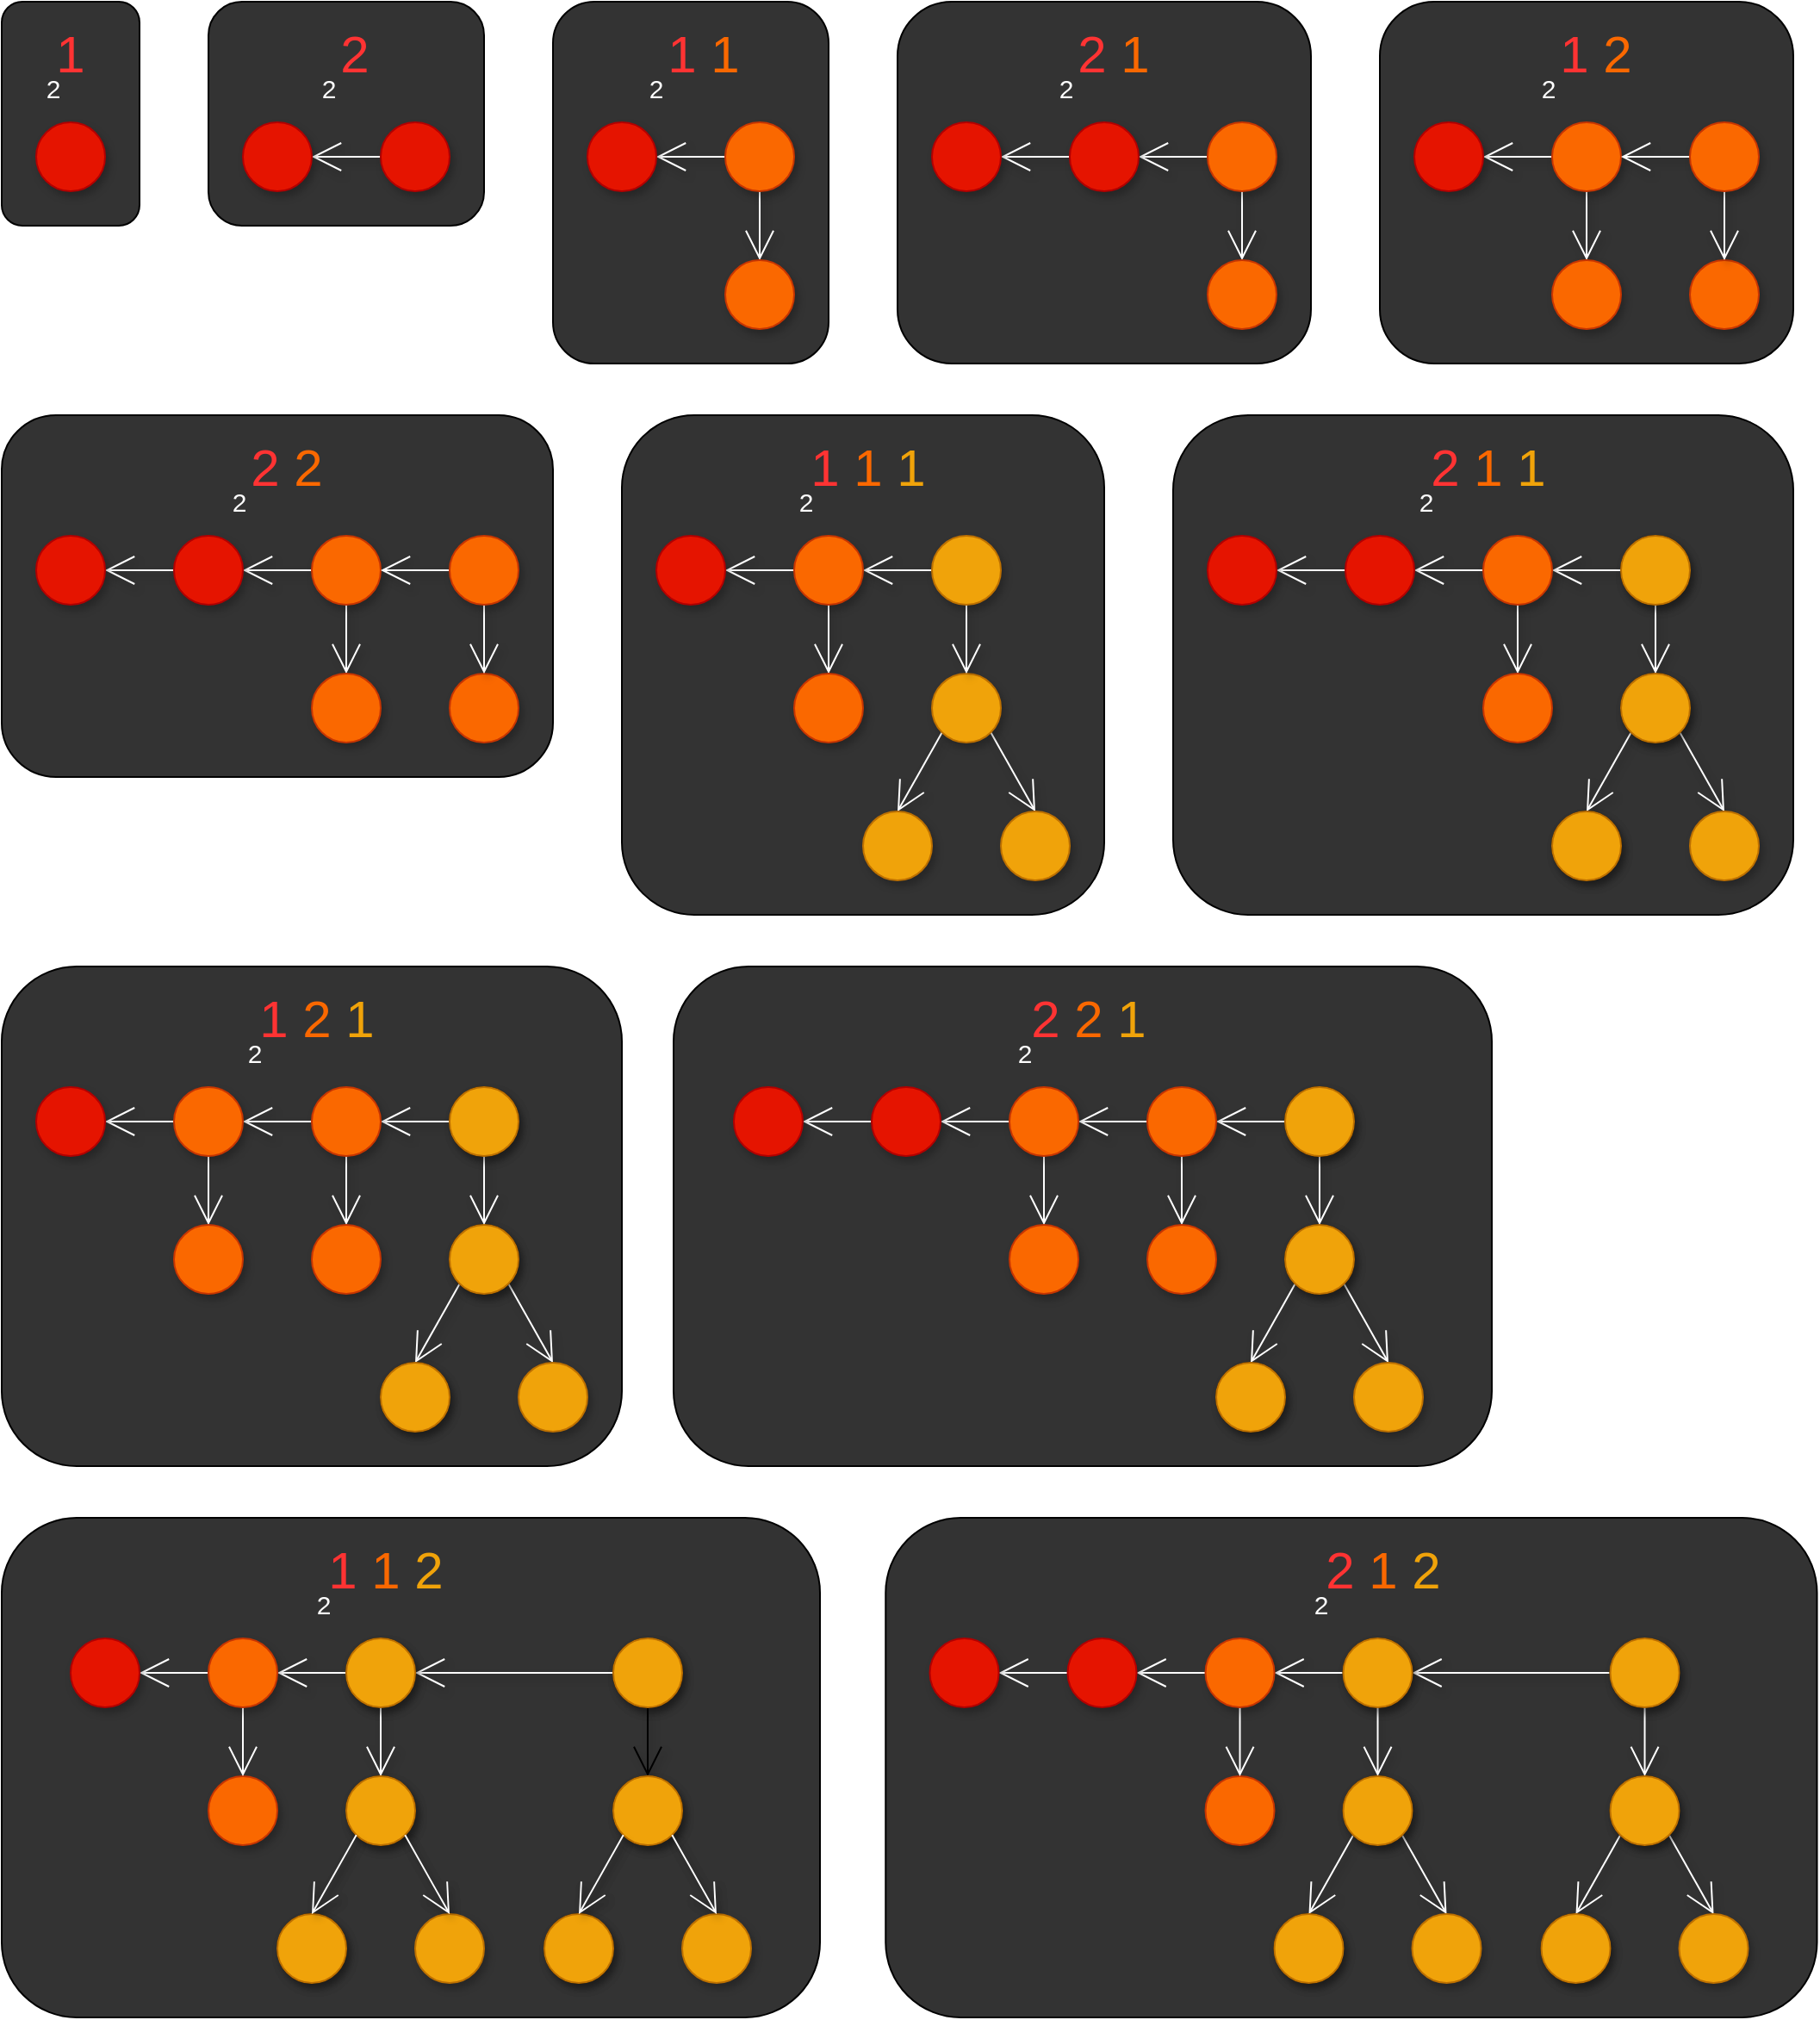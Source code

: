 <mxfile>
    <diagram id="qJ4sWhewUeY8MIm-y7eF" name="Page-1">
        <mxGraphModel dx="1854" dy="2940" grid="1" gridSize="10" guides="1" tooltips="1" connect="1" arrows="1" fold="1" page="1" pageScale="1" pageWidth="850" pageHeight="1100" math="0" shadow="0">
            <root>
                <mxCell id="0"/>
                <mxCell id="1" parent="0"/>
                <mxCell id="99" value="" style="rounded=1;whiteSpace=wrap;html=1;fillColor=#333333;" vertex="1" parent="1">
                    <mxGeometry x="700" y="250" width="360" height="290" as="geometry"/>
                </mxCell>
                <mxCell id="90" value="" style="rounded=1;whiteSpace=wrap;html=1;fillColor=#333333;" vertex="1" parent="1">
                    <mxGeometry x="380" y="250" width="280" height="290" as="geometry"/>
                </mxCell>
                <mxCell id="85" value="" style="rounded=1;whiteSpace=wrap;html=1;fillColor=#333333;" vertex="1" parent="1">
                    <mxGeometry x="20" y="250" width="320" height="210" as="geometry"/>
                </mxCell>
                <mxCell id="81" value="" style="rounded=1;whiteSpace=wrap;html=1;fillColor=#333333;" vertex="1" parent="1">
                    <mxGeometry x="820" y="10" width="240" height="210" as="geometry"/>
                </mxCell>
                <mxCell id="77" value="" style="rounded=1;whiteSpace=wrap;html=1;fillColor=#333333;" vertex="1" parent="1">
                    <mxGeometry x="540" y="10" width="240" height="210" as="geometry"/>
                </mxCell>
                <mxCell id="72" value="" style="rounded=1;whiteSpace=wrap;html=1;fillColor=#333333;" vertex="1" parent="1">
                    <mxGeometry x="340" y="10" width="160" height="210" as="geometry"/>
                </mxCell>
                <mxCell id="71" value="" style="rounded=1;whiteSpace=wrap;html=1;fillColor=#333333;" vertex="1" parent="1">
                    <mxGeometry x="140" y="10" width="160" height="130" as="geometry"/>
                </mxCell>
                <mxCell id="66" value="" style="rounded=1;whiteSpace=wrap;html=1;fillColor=#333333;" vertex="1" parent="1">
                    <mxGeometry x="20" y="10" width="80" height="130" as="geometry"/>
                </mxCell>
                <mxCell id="2" value="" style="ellipse;whiteSpace=wrap;html=1;aspect=fixed;fillColor=#e51400;shadow=1;strokeColor=#B20000;fontColor=#ffffff;" vertex="1" parent="1">
                    <mxGeometry x="40" y="80" width="40" height="40" as="geometry"/>
                </mxCell>
                <mxCell id="3" style="edgeStyle=none;html=1;exitX=0;exitY=0.5;exitDx=0;exitDy=0;entryX=1;entryY=0.5;entryDx=0;entryDy=0;endArrow=open;endFill=0;endSize=15;shadow=1;strokeColor=#FFFFFF;" edge="1" parent="1" source="4" target="5">
                    <mxGeometry relative="1" as="geometry"/>
                </mxCell>
                <mxCell id="4" value="" style="ellipse;whiteSpace=wrap;html=1;aspect=fixed;fillColor=#e51400;shadow=1;strokeColor=#B20000;fontColor=#ffffff;" vertex="1" parent="1">
                    <mxGeometry x="240" y="80" width="40" height="40" as="geometry"/>
                </mxCell>
                <mxCell id="5" value="" style="ellipse;whiteSpace=wrap;html=1;aspect=fixed;fillColor=#e51400;strokeColor=#B20000;fontColor=#ffffff;shadow=1;" vertex="1" parent="1">
                    <mxGeometry x="160" y="80" width="40" height="40" as="geometry"/>
                </mxCell>
                <mxCell id="6" style="edgeStyle=none;html=1;exitX=0;exitY=0.5;exitDx=0;exitDy=0;endArrow=open;endFill=0;endSize=15;shadow=1;strokeColor=#FFFFFF;" edge="1" parent="1" source="8" target="9">
                    <mxGeometry relative="1" as="geometry"/>
                </mxCell>
                <mxCell id="7" style="edgeStyle=none;html=1;exitX=0.5;exitY=1;exitDx=0;exitDy=0;entryX=0.5;entryY=0;entryDx=0;entryDy=0;endArrow=open;endFill=0;endSize=15;shadow=1;strokeColor=#FFFFFF;" edge="1" parent="1" source="8" target="10">
                    <mxGeometry relative="1" as="geometry"/>
                </mxCell>
                <mxCell id="8" value="" style="ellipse;whiteSpace=wrap;html=1;aspect=fixed;fillColor=#fa6800;shadow=1;strokeColor=#C73500;fontColor=#000000;" vertex="1" parent="1">
                    <mxGeometry x="440" y="80" width="40" height="40" as="geometry"/>
                </mxCell>
                <mxCell id="9" value="" style="ellipse;whiteSpace=wrap;html=1;aspect=fixed;fillColor=#e51400;shadow=1;strokeColor=#B20000;fontColor=#ffffff;" vertex="1" parent="1">
                    <mxGeometry x="360" y="80" width="40" height="40" as="geometry"/>
                </mxCell>
                <mxCell id="10" value="" style="ellipse;whiteSpace=wrap;html=1;aspect=fixed;shadow=1;strokeColor=#C73500;fontColor=#000000;fillColor=#FA6800;" vertex="1" parent="1">
                    <mxGeometry x="440" y="160" width="40" height="40" as="geometry"/>
                </mxCell>
                <mxCell id="11" style="edgeStyle=none;html=1;exitX=0;exitY=0.5;exitDx=0;exitDy=0;endArrow=open;endFill=0;endSize=15;shadow=1;strokeColor=#FFFFFF;" edge="1" parent="1" source="13" target="15">
                    <mxGeometry relative="1" as="geometry"/>
                </mxCell>
                <mxCell id="12" style="edgeStyle=none;html=1;exitX=0.5;exitY=1;exitDx=0;exitDy=0;entryX=0.5;entryY=0;entryDx=0;entryDy=0;endArrow=open;endFill=0;endSize=15;shadow=1;strokeColor=#FFFFFF;" edge="1" parent="1" source="13" target="16">
                    <mxGeometry relative="1" as="geometry"/>
                </mxCell>
                <mxCell id="13" value="" style="ellipse;whiteSpace=wrap;html=1;aspect=fixed;fillColor=#fa6800;shadow=1;strokeColor=#C73500;fontColor=#000000;" vertex="1" parent="1">
                    <mxGeometry x="720" y="80" width="40" height="40" as="geometry"/>
                </mxCell>
                <mxCell id="14" style="edgeStyle=none;html=1;exitX=0;exitY=0.5;exitDx=0;exitDy=0;entryX=1;entryY=0.5;entryDx=0;entryDy=0;endArrow=open;endFill=0;endSize=15;shadow=1;strokeColor=#FFFFFF;" edge="1" parent="1" source="15" target="17">
                    <mxGeometry relative="1" as="geometry"/>
                </mxCell>
                <mxCell id="15" value="" style="ellipse;whiteSpace=wrap;html=1;aspect=fixed;fillColor=#e51400;shadow=1;strokeColor=#B20000;fontColor=#ffffff;" vertex="1" parent="1">
                    <mxGeometry x="640" y="80" width="40" height="40" as="geometry"/>
                </mxCell>
                <mxCell id="16" value="" style="ellipse;whiteSpace=wrap;html=1;aspect=fixed;fillColor=#fa6800;shadow=1;strokeColor=#C73500;fontColor=#000000;" vertex="1" parent="1">
                    <mxGeometry x="720" y="160" width="40" height="40" as="geometry"/>
                </mxCell>
                <mxCell id="17" value="" style="ellipse;whiteSpace=wrap;html=1;aspect=fixed;fillColor=#e51400;strokeColor=#B20000;fontColor=#ffffff;shadow=1;" vertex="1" parent="1">
                    <mxGeometry x="560" y="80" width="40" height="40" as="geometry"/>
                </mxCell>
                <mxCell id="18" style="edgeStyle=none;html=1;exitX=0.5;exitY=1;exitDx=0;exitDy=0;entryX=0.5;entryY=0;entryDx=0;entryDy=0;endArrow=open;endFill=0;endSize=15;shadow=1;strokeColor=#FFFFFF;" edge="1" parent="1" source="20" target="22">
                    <mxGeometry relative="1" as="geometry"/>
                </mxCell>
                <mxCell id="19" style="edgeStyle=none;html=1;exitX=0;exitY=0.5;exitDx=0;exitDy=0;endArrow=open;endFill=0;endSize=15;entryX=1;entryY=0.5;entryDx=0;entryDy=0;shadow=1;strokeColor=#FFFFFF;" edge="1" parent="1" source="20" target="21">
                    <mxGeometry relative="1" as="geometry"/>
                </mxCell>
                <mxCell id="20" value="" style="ellipse;whiteSpace=wrap;html=1;aspect=fixed;fillColor=#fa6800;strokeColor=#C73500;fontColor=#000000;shadow=1;" vertex="1" parent="1">
                    <mxGeometry x="920" y="80" width="40" height="40" as="geometry"/>
                </mxCell>
                <mxCell id="21" value="" style="ellipse;whiteSpace=wrap;html=1;aspect=fixed;fillColor=#e51400;shadow=1;strokeColor=#B20000;fontColor=#ffffff;" vertex="1" parent="1">
                    <mxGeometry x="840" y="80" width="40" height="40" as="geometry"/>
                </mxCell>
                <mxCell id="22" value="" style="ellipse;whiteSpace=wrap;html=1;aspect=fixed;fillColor=#fa6800;shadow=1;strokeColor=#C73500;fontColor=#000000;" vertex="1" parent="1">
                    <mxGeometry x="920" y="160" width="40" height="40" as="geometry"/>
                </mxCell>
                <mxCell id="23" value="" style="ellipse;whiteSpace=wrap;html=1;aspect=fixed;fillColor=#fa6800;shadow=1;strokeColor=#C73500;fontColor=#000000;" vertex="1" parent="1">
                    <mxGeometry x="1000" y="160" width="40" height="40" as="geometry"/>
                </mxCell>
                <mxCell id="24" style="edgeStyle=none;html=1;exitX=0.5;exitY=1;exitDx=0;exitDy=0;entryX=0.5;entryY=0;entryDx=0;entryDy=0;endArrow=open;endFill=0;endSize=15;shadow=1;strokeColor=#FFFFFF;" edge="1" parent="1" source="26" target="23">
                    <mxGeometry relative="1" as="geometry"/>
                </mxCell>
                <mxCell id="25" style="edgeStyle=none;html=1;exitX=0;exitY=0.5;exitDx=0;exitDy=0;entryX=1;entryY=0.5;entryDx=0;entryDy=0;endArrow=open;endFill=0;endSize=15;shadow=1;strokeColor=#FFFFFF;" edge="1" parent="1" source="26" target="20">
                    <mxGeometry relative="1" as="geometry"/>
                </mxCell>
                <mxCell id="26" value="" style="ellipse;whiteSpace=wrap;html=1;aspect=fixed;fillColor=#fa6800;shadow=1;strokeColor=#C73500;fontColor=#000000;" vertex="1" parent="1">
                    <mxGeometry x="1000" y="80" width="40" height="40" as="geometry"/>
                </mxCell>
                <mxCell id="27" style="edgeStyle=none;html=1;exitX=0.5;exitY=1;exitDx=0;exitDy=0;entryX=0.5;entryY=0;entryDx=0;entryDy=0;endArrow=open;endFill=0;endSize=15;shadow=1;strokeColor=#FFFFFF;" edge="1" parent="1" source="29" target="32">
                    <mxGeometry relative="1" as="geometry"/>
                </mxCell>
                <mxCell id="28" style="edgeStyle=none;html=1;exitX=0;exitY=0.5;exitDx=0;exitDy=0;endArrow=open;endFill=0;endSize=15;entryX=1;entryY=0.5;entryDx=0;entryDy=0;shadow=1;strokeColor=#FFFFFF;" edge="1" parent="1" source="29" target="31">
                    <mxGeometry relative="1" as="geometry"/>
                </mxCell>
                <mxCell id="29" value="" style="ellipse;whiteSpace=wrap;html=1;aspect=fixed;fillColor=#fa6800;strokeColor=#C73500;fontColor=#000000;shadow=1;" vertex="1" parent="1">
                    <mxGeometry x="200" y="320" width="40" height="40" as="geometry"/>
                </mxCell>
                <mxCell id="30" style="edgeStyle=none;html=1;exitX=0;exitY=0.5;exitDx=0;exitDy=0;entryX=1;entryY=0.5;entryDx=0;entryDy=0;endArrow=open;endFill=0;endSize=15;shadow=1;strokeColor=#FFFFFF;" edge="1" parent="1" source="31" target="37">
                    <mxGeometry relative="1" as="geometry"/>
                </mxCell>
                <mxCell id="31" value="" style="ellipse;whiteSpace=wrap;html=1;aspect=fixed;fillColor=#e51400;shadow=1;strokeColor=#B20000;fontColor=#ffffff;" vertex="1" parent="1">
                    <mxGeometry x="120" y="320" width="40" height="40" as="geometry"/>
                </mxCell>
                <mxCell id="32" value="" style="ellipse;whiteSpace=wrap;html=1;aspect=fixed;fillColor=#fa6800;shadow=1;strokeColor=#C73500;fontColor=#000000;" vertex="1" parent="1">
                    <mxGeometry x="200" y="400" width="40" height="40" as="geometry"/>
                </mxCell>
                <mxCell id="33" value="" style="ellipse;whiteSpace=wrap;html=1;aspect=fixed;fillColor=#fa6800;shadow=1;strokeColor=#C73500;fontColor=#000000;" vertex="1" parent="1">
                    <mxGeometry x="280" y="400" width="40" height="40" as="geometry"/>
                </mxCell>
                <mxCell id="34" style="edgeStyle=none;html=1;exitX=0.5;exitY=1;exitDx=0;exitDy=0;entryX=0.5;entryY=0;entryDx=0;entryDy=0;endArrow=open;endFill=0;endSize=15;shadow=1;strokeColor=#FFFFFF;" edge="1" parent="1" source="36" target="33">
                    <mxGeometry relative="1" as="geometry"/>
                </mxCell>
                <mxCell id="35" style="edgeStyle=none;html=1;exitX=0;exitY=0.5;exitDx=0;exitDy=0;entryX=1;entryY=0.5;entryDx=0;entryDy=0;endArrow=open;endFill=0;endSize=15;shadow=1;strokeColor=#FFFFFF;" edge="1" parent="1" source="36" target="29">
                    <mxGeometry relative="1" as="geometry"/>
                </mxCell>
                <mxCell id="36" value="" style="ellipse;whiteSpace=wrap;html=1;aspect=fixed;fillColor=#fa6800;shadow=1;strokeColor=#C73500;fontColor=#000000;" vertex="1" parent="1">
                    <mxGeometry x="280" y="320" width="40" height="40" as="geometry"/>
                </mxCell>
                <mxCell id="37" value="" style="ellipse;whiteSpace=wrap;html=1;aspect=fixed;fillColor=#e51400;strokeColor=#B20000;fontColor=#ffffff;shadow=1;" vertex="1" parent="1">
                    <mxGeometry x="40" y="320" width="40" height="40" as="geometry"/>
                </mxCell>
                <mxCell id="38" style="edgeStyle=none;html=1;exitX=0.5;exitY=1;exitDx=0;exitDy=0;entryX=0.5;entryY=0;entryDx=0;entryDy=0;endArrow=open;endFill=0;endSize=15;shadow=1;strokeColor=#FFFFFF;" edge="1" parent="1" target="41">
                    <mxGeometry relative="1" as="geometry">
                        <mxPoint x="500" y="360" as="sourcePoint"/>
                    </mxGeometry>
                </mxCell>
                <mxCell id="39" style="edgeStyle=none;html=1;endArrow=open;endFill=0;endSize=15;entryX=1;entryY=0.5;entryDx=0;entryDy=0;exitX=0;exitY=0.5;exitDx=0;exitDy=0;shadow=1;strokeColor=#FFFFFF;" edge="1" parent="1" source="48" target="40">
                    <mxGeometry relative="1" as="geometry">
                        <mxPoint x="470" y="360" as="sourcePoint"/>
                    </mxGeometry>
                </mxCell>
                <mxCell id="40" value="" style="ellipse;whiteSpace=wrap;html=1;aspect=fixed;fillColor=#e51400;shadow=1;strokeColor=#B20000;fontColor=#ffffff;" vertex="1" parent="1">
                    <mxGeometry x="400" y="320" width="40" height="40" as="geometry"/>
                </mxCell>
                <mxCell id="41" value="" style="ellipse;whiteSpace=wrap;html=1;aspect=fixed;fillColor=#fa6800;shadow=1;strokeColor=#C73500;fontColor=#000000;" vertex="1" parent="1">
                    <mxGeometry x="480" y="400" width="40" height="40" as="geometry"/>
                </mxCell>
                <mxCell id="42" style="edgeStyle=none;html=1;exitX=0;exitY=1;exitDx=0;exitDy=0;entryX=0.5;entryY=0;entryDx=0;entryDy=0;endArrow=open;endFill=0;endSize=15;shadow=1;strokeColor=#FFFFFF;" edge="1" parent="1" source="44" target="49">
                    <mxGeometry relative="1" as="geometry"/>
                </mxCell>
                <mxCell id="43" style="edgeStyle=none;html=1;exitX=1;exitY=1;exitDx=0;exitDy=0;entryX=0.5;entryY=0;entryDx=0;entryDy=0;endArrow=open;endFill=0;endSize=15;shadow=1;strokeColor=#FFFFFF;" edge="1" parent="1" source="44" target="50">
                    <mxGeometry relative="1" as="geometry"/>
                </mxCell>
                <mxCell id="44" value="" style="ellipse;whiteSpace=wrap;html=1;aspect=fixed;fillColor=#f0a30a;shadow=1;strokeColor=#BD7000;fontColor=#000000;" vertex="1" parent="1">
                    <mxGeometry x="560" y="400" width="40" height="40" as="geometry"/>
                </mxCell>
                <mxCell id="45" style="edgeStyle=none;html=1;exitX=0.5;exitY=1;exitDx=0;exitDy=0;entryX=0.5;entryY=0;entryDx=0;entryDy=0;endArrow=open;endFill=0;endSize=15;shadow=1;strokeColor=#FFFFFF;" edge="1" parent="1" source="47" target="44">
                    <mxGeometry relative="1" as="geometry"/>
                </mxCell>
                <mxCell id="46" style="edgeStyle=none;html=1;exitX=0;exitY=0.5;exitDx=0;exitDy=0;endArrow=open;endFill=0;endSize=15;entryX=1;entryY=0.5;entryDx=0;entryDy=0;shadow=1;strokeColor=#FFFFFF;" edge="1" parent="1" source="47" target="48">
                    <mxGeometry relative="1" as="geometry">
                        <mxPoint x="530" y="370" as="targetPoint"/>
                    </mxGeometry>
                </mxCell>
                <mxCell id="47" value="" style="ellipse;whiteSpace=wrap;html=1;aspect=fixed;shadow=1;strokeColor=#BD7000;fontColor=#000000;fillColor=#F0A30A;" vertex="1" parent="1">
                    <mxGeometry x="560" y="320" width="40" height="40" as="geometry"/>
                </mxCell>
                <mxCell id="48" value="" style="ellipse;whiteSpace=wrap;html=1;aspect=fixed;fillColor=#fa6800;shadow=1;strokeColor=#C73500;fontColor=#000000;" vertex="1" parent="1">
                    <mxGeometry x="480" y="320" width="40" height="40" as="geometry"/>
                </mxCell>
                <mxCell id="49" value="" style="ellipse;whiteSpace=wrap;html=1;aspect=fixed;fillColor=#f0a30a;shadow=1;strokeColor=#BD7000;fontColor=#000000;" vertex="1" parent="1">
                    <mxGeometry x="520" y="480" width="40" height="40" as="geometry"/>
                </mxCell>
                <mxCell id="50" value="" style="ellipse;whiteSpace=wrap;html=1;aspect=fixed;fillColor=#f0a30a;shadow=1;strokeColor=#BD7000;fontColor=#000000;" vertex="1" parent="1">
                    <mxGeometry x="600" y="480" width="40" height="40" as="geometry"/>
                </mxCell>
                <mxCell id="51" style="edgeStyle=none;html=1;exitX=0.5;exitY=1;exitDx=0;exitDy=0;entryX=0.5;entryY=0;entryDx=0;entryDy=0;endArrow=open;endFill=0;endSize=15;shadow=1;strokeColor=#FFFFFF;" edge="1" parent="1" target="55">
                    <mxGeometry relative="1" as="geometry">
                        <mxPoint x="900" y="360" as="sourcePoint"/>
                    </mxGeometry>
                </mxCell>
                <mxCell id="52" style="edgeStyle=none;html=1;endArrow=open;endFill=0;endSize=15;entryX=1;entryY=0.5;entryDx=0;entryDy=0;exitX=0;exitY=0.5;exitDx=0;exitDy=0;shadow=1;strokeColor=#FFFFFF;" edge="1" parent="1" source="62" target="54">
                    <mxGeometry relative="1" as="geometry">
                        <mxPoint x="870" y="360" as="sourcePoint"/>
                    </mxGeometry>
                </mxCell>
                <mxCell id="53" style="edgeStyle=none;html=1;exitX=0;exitY=0.5;exitDx=0;exitDy=0;entryX=1;entryY=0.5;entryDx=0;entryDy=0;endArrow=open;endFill=0;endSize=15;shadow=1;strokeColor=#FFFFFF;" edge="1" parent="1" source="54" target="65">
                    <mxGeometry relative="1" as="geometry"/>
                </mxCell>
                <mxCell id="54" value="" style="ellipse;whiteSpace=wrap;html=1;aspect=fixed;fillColor=#e51400;shadow=1;strokeColor=#B20000;fontColor=#ffffff;" vertex="1" parent="1">
                    <mxGeometry x="800" y="320" width="40" height="40" as="geometry"/>
                </mxCell>
                <mxCell id="55" value="" style="ellipse;whiteSpace=wrap;html=1;aspect=fixed;fillColor=#fa6800;shadow=1;strokeColor=#C73500;fontColor=#000000;" vertex="1" parent="1">
                    <mxGeometry x="880" y="400" width="40" height="40" as="geometry"/>
                </mxCell>
                <mxCell id="56" style="edgeStyle=none;html=1;exitX=0;exitY=1;exitDx=0;exitDy=0;entryX=0.5;entryY=0;entryDx=0;entryDy=0;endArrow=open;endFill=0;endSize=15;shadow=1;strokeColor=#FFFFFF;" edge="1" parent="1" source="58" target="63">
                    <mxGeometry relative="1" as="geometry"/>
                </mxCell>
                <mxCell id="57" style="edgeStyle=none;html=1;exitX=1;exitY=1;exitDx=0;exitDy=0;entryX=0.5;entryY=0;entryDx=0;entryDy=0;endArrow=open;endFill=0;endSize=15;shadow=1;strokeColor=#FFFFFF;" edge="1" parent="1" source="58" target="64">
                    <mxGeometry relative="1" as="geometry"/>
                </mxCell>
                <mxCell id="58" value="" style="ellipse;whiteSpace=wrap;html=1;aspect=fixed;fillColor=#000000;shadow=1;" vertex="1" parent="1">
                    <mxGeometry x="960" y="400" width="40" height="40" as="geometry"/>
                </mxCell>
                <mxCell id="59" style="edgeStyle=none;html=1;exitX=0.5;exitY=1;exitDx=0;exitDy=0;entryX=0.5;entryY=0;entryDx=0;entryDy=0;endArrow=open;endFill=0;endSize=15;shadow=1;strokeColor=#FFFFFF;" edge="1" parent="1" source="61" target="58">
                    <mxGeometry relative="1" as="geometry"/>
                </mxCell>
                <mxCell id="60" style="edgeStyle=none;html=1;exitX=0;exitY=0.5;exitDx=0;exitDy=0;endArrow=open;endFill=0;endSize=15;entryX=1;entryY=0.5;entryDx=0;entryDy=0;shadow=1;strokeColor=#FFFFFF;" edge="1" parent="1" source="61" target="62">
                    <mxGeometry relative="1" as="geometry">
                        <mxPoint x="930" y="370" as="targetPoint"/>
                    </mxGeometry>
                </mxCell>
                <mxCell id="61" value="" style="ellipse;whiteSpace=wrap;html=1;aspect=fixed;fillColor=#000000;shadow=1;" vertex="1" parent="1">
                    <mxGeometry x="960" y="320" width="40" height="40" as="geometry"/>
                </mxCell>
                <mxCell id="62" value="" style="ellipse;whiteSpace=wrap;html=1;aspect=fixed;fillColor=#fa6800;shadow=1;strokeColor=#C73500;fontColor=#000000;" vertex="1" parent="1">
                    <mxGeometry x="880" y="320" width="40" height="40" as="geometry"/>
                </mxCell>
                <mxCell id="63" value="" style="ellipse;whiteSpace=wrap;html=1;aspect=fixed;fillColor=#000000;shadow=1;" vertex="1" parent="1">
                    <mxGeometry x="920" y="480" width="40" height="40" as="geometry"/>
                </mxCell>
                <mxCell id="64" value="" style="ellipse;whiteSpace=wrap;html=1;aspect=fixed;fillColor=#f0a30a;shadow=1;strokeColor=#BD7000;fontColor=#000000;" vertex="1" parent="1">
                    <mxGeometry x="1000" y="480" width="40" height="40" as="geometry"/>
                </mxCell>
                <mxCell id="65" value="" style="ellipse;whiteSpace=wrap;html=1;aspect=fixed;fillColor=#e51400;strokeColor=#B20000;fontColor=#ffffff;shadow=1;" vertex="1" parent="1">
                    <mxGeometry x="720" y="320" width="40" height="40" as="geometry"/>
                </mxCell>
                <mxCell id="67" value="2" style="text;html=1;strokeColor=none;fillColor=none;align=center;verticalAlign=middle;whiteSpace=wrap;rounded=0;fontSize=30;fontColor=#FF3333;" vertex="1" parent="1">
                    <mxGeometry x="200" y="30" width="50" height="20" as="geometry"/>
                </mxCell>
                <mxCell id="68" value="2" style="text;html=1;strokeColor=none;fillColor=none;align=center;verticalAlign=middle;whiteSpace=wrap;rounded=0;fontSize=15;fontColor=#FFFFFF;" vertex="1" parent="1">
                    <mxGeometry x="200" y="50" width="20" height="20" as="geometry"/>
                </mxCell>
                <mxCell id="69" value="1" style="text;html=1;strokeColor=none;fillColor=none;align=center;verticalAlign=middle;whiteSpace=wrap;rounded=0;fontSize=30;fontColor=#FF3333;" vertex="1" parent="1">
                    <mxGeometry x="40" y="30" width="40" height="20" as="geometry"/>
                </mxCell>
                <mxCell id="70" value="2" style="text;html=1;strokeColor=none;fillColor=none;align=center;verticalAlign=middle;whiteSpace=wrap;rounded=0;fontSize=15;fontColor=#FFFFFF;" vertex="1" parent="1">
                    <mxGeometry x="40" y="50" width="20" height="20" as="geometry"/>
                </mxCell>
                <mxCell id="74" value="2" style="text;html=1;strokeColor=none;fillColor=none;align=center;verticalAlign=middle;whiteSpace=wrap;rounded=0;fontSize=15;fontColor=#FFFFFF;" vertex="1" parent="1">
                    <mxGeometry x="390" y="50" width="20" height="20" as="geometry"/>
                </mxCell>
                <mxCell id="75" value="1" style="text;html=1;strokeColor=none;fillColor=none;align=center;verticalAlign=middle;whiteSpace=wrap;rounded=0;fontSize=30;fontColor=#FF3333;" vertex="1" parent="1">
                    <mxGeometry x="400" y="30" width="30" height="20" as="geometry"/>
                </mxCell>
                <mxCell id="76" value="1" style="text;html=1;strokeColor=none;fillColor=none;align=center;verticalAlign=middle;whiteSpace=wrap;rounded=0;fontSize=30;fontColor=#FA6800;" vertex="1" parent="1">
                    <mxGeometry x="425" y="30" width="30" height="20" as="geometry"/>
                </mxCell>
                <mxCell id="78" value="2" style="text;html=1;strokeColor=none;fillColor=none;align=center;verticalAlign=middle;whiteSpace=wrap;rounded=0;fontSize=15;fontColor=#FFFFFF;" vertex="1" parent="1">
                    <mxGeometry x="627.5" y="50" width="20" height="20" as="geometry"/>
                </mxCell>
                <mxCell id="79" value="2" style="text;html=1;strokeColor=none;fillColor=none;align=center;verticalAlign=middle;whiteSpace=wrap;rounded=0;fontSize=30;fontColor=#FF3333;" vertex="1" parent="1">
                    <mxGeometry x="637.5" y="30" width="30" height="20" as="geometry"/>
                </mxCell>
                <mxCell id="80" value="1" style="text;html=1;strokeColor=none;fillColor=none;align=center;verticalAlign=middle;whiteSpace=wrap;rounded=0;fontSize=30;fontColor=#FA6800;" vertex="1" parent="1">
                    <mxGeometry x="662.5" y="30" width="30" height="20" as="geometry"/>
                </mxCell>
                <mxCell id="82" value="2" style="text;html=1;strokeColor=none;fillColor=none;align=center;verticalAlign=middle;whiteSpace=wrap;rounded=0;fontSize=15;fontColor=#FFFFFF;" vertex="1" parent="1">
                    <mxGeometry x="907.5" y="50" width="20" height="20" as="geometry"/>
                </mxCell>
                <mxCell id="83" value="1" style="text;html=1;strokeColor=none;fillColor=none;align=center;verticalAlign=middle;whiteSpace=wrap;rounded=0;fontSize=30;fontColor=#FF3333;" vertex="1" parent="1">
                    <mxGeometry x="917.5" y="30" width="30" height="20" as="geometry"/>
                </mxCell>
                <mxCell id="84" value="2" style="text;html=1;strokeColor=none;fillColor=none;align=center;verticalAlign=middle;whiteSpace=wrap;rounded=0;fontSize=30;fontColor=#FA6800;" vertex="1" parent="1">
                    <mxGeometry x="942.5" y="30" width="30" height="20" as="geometry"/>
                </mxCell>
                <mxCell id="87" value="2" style="text;html=1;strokeColor=none;fillColor=none;align=center;verticalAlign=middle;whiteSpace=wrap;rounded=0;fontSize=15;fontColor=#FFFFFF;" vertex="1" parent="1">
                    <mxGeometry x="147.5" y="290" width="20" height="20" as="geometry"/>
                </mxCell>
                <mxCell id="88" value="2" style="text;html=1;strokeColor=none;fillColor=none;align=center;verticalAlign=middle;whiteSpace=wrap;rounded=0;fontSize=30;fontColor=#FF3333;" vertex="1" parent="1">
                    <mxGeometry x="157.5" y="270" width="30" height="20" as="geometry"/>
                </mxCell>
                <mxCell id="89" value="2" style="text;html=1;strokeColor=none;fillColor=none;align=center;verticalAlign=middle;whiteSpace=wrap;rounded=0;fontSize=30;fontColor=#FA6800;" vertex="1" parent="1">
                    <mxGeometry x="182.5" y="270" width="30" height="20" as="geometry"/>
                </mxCell>
                <mxCell id="92" value="2" style="text;html=1;strokeColor=none;fillColor=none;align=center;verticalAlign=middle;whiteSpace=wrap;rounded=0;fontSize=15;fontColor=#FFFFFF;" vertex="1" parent="1">
                    <mxGeometry x="476.88" y="290" width="20" height="20" as="geometry"/>
                </mxCell>
                <mxCell id="93" value="1" style="text;html=1;strokeColor=none;fillColor=none;align=center;verticalAlign=middle;whiteSpace=wrap;rounded=0;fontSize=30;fontColor=#FF3333;" vertex="1" parent="1">
                    <mxGeometry x="483.13" y="270" width="30" height="20" as="geometry"/>
                </mxCell>
                <mxCell id="94" value="1" style="text;html=1;strokeColor=none;fillColor=none;align=center;verticalAlign=middle;whiteSpace=wrap;rounded=0;fontSize=30;fontColor=#FA6800;" vertex="1" parent="1">
                    <mxGeometry x="508.13" y="270" width="30" height="20" as="geometry"/>
                </mxCell>
                <mxCell id="95" value="1" style="text;html=1;strokeColor=none;fillColor=none;align=center;verticalAlign=middle;whiteSpace=wrap;rounded=0;fontSize=30;fontColor=#F0A30A;" vertex="1" parent="1">
                    <mxGeometry x="533.13" y="270" width="30" height="20" as="geometry"/>
                </mxCell>
                <mxCell id="96" value="" style="ellipse;whiteSpace=wrap;html=1;aspect=fixed;fillColor=#f0a30a;shadow=1;strokeColor=#BD7000;fontColor=#000000;" vertex="1" parent="1">
                    <mxGeometry x="960" y="320" width="40" height="40" as="geometry"/>
                </mxCell>
                <mxCell id="97" value="" style="ellipse;whiteSpace=wrap;html=1;aspect=fixed;fillColor=#f0a30a;shadow=1;strokeColor=#BD7000;fontColor=#000000;" vertex="1" parent="1">
                    <mxGeometry x="960" y="400" width="40" height="40" as="geometry"/>
                </mxCell>
                <mxCell id="98" value="" style="ellipse;whiteSpace=wrap;html=1;aspect=fixed;fillColor=#f0a30a;shadow=1;strokeColor=#BD7000;fontColor=#000000;" vertex="1" parent="1">
                    <mxGeometry x="920" y="480" width="40" height="40" as="geometry"/>
                </mxCell>
                <mxCell id="100" value="2" style="text;html=1;strokeColor=none;fillColor=none;align=center;verticalAlign=middle;whiteSpace=wrap;rounded=0;fontSize=15;fontColor=#FFFFFF;" vertex="1" parent="1">
                    <mxGeometry x="836.87" y="290" width="20" height="20" as="geometry"/>
                </mxCell>
                <mxCell id="101" value="2" style="text;html=1;strokeColor=none;fillColor=none;align=center;verticalAlign=middle;whiteSpace=wrap;rounded=0;fontSize=30;fontColor=#FF3333;" vertex="1" parent="1">
                    <mxGeometry x="843.12" y="270" width="30" height="20" as="geometry"/>
                </mxCell>
                <mxCell id="102" value="1" style="text;html=1;strokeColor=none;fillColor=none;align=center;verticalAlign=middle;whiteSpace=wrap;rounded=0;fontSize=30;fontColor=#FA6800;" vertex="1" parent="1">
                    <mxGeometry x="868.12" y="270" width="30" height="20" as="geometry"/>
                </mxCell>
                <mxCell id="103" value="1" style="text;html=1;strokeColor=none;fillColor=none;align=center;verticalAlign=middle;whiteSpace=wrap;rounded=0;fontSize=30;fontColor=#F0A30A;" vertex="1" parent="1">
                    <mxGeometry x="893.12" y="270" width="30" height="20" as="geometry"/>
                </mxCell>
                <mxCell id="104" value="" style="rounded=1;whiteSpace=wrap;html=1;fillColor=#333333;" vertex="1" parent="1">
                    <mxGeometry x="20" y="570" width="360" height="290" as="geometry"/>
                </mxCell>
                <mxCell id="105" style="edgeStyle=none;html=1;exitX=0.5;exitY=1;exitDx=0;exitDy=0;entryX=0.5;entryY=0;entryDx=0;entryDy=0;endArrow=open;endFill=0;endSize=15;shadow=1;strokeColor=#FFFFFF;" edge="1" parent="1" target="109">
                    <mxGeometry relative="1" as="geometry">
                        <mxPoint x="220" y="680" as="sourcePoint"/>
                    </mxGeometry>
                </mxCell>
                <mxCell id="106" style="edgeStyle=none;html=1;endArrow=open;endFill=0;endSize=15;entryX=1;entryY=0.5;entryDx=0;entryDy=0;exitX=0;exitY=0.5;exitDx=0;exitDy=0;shadow=1;strokeColor=#FFFFFF;" edge="1" parent="1" source="116" target="108">
                    <mxGeometry relative="1" as="geometry">
                        <mxPoint x="190" y="680" as="sourcePoint"/>
                    </mxGeometry>
                </mxCell>
                <mxCell id="107" style="edgeStyle=none;html=1;exitX=0;exitY=0.5;exitDx=0;exitDy=0;entryX=1;entryY=0.5;entryDx=0;entryDy=0;endArrow=open;endFill=0;endSize=15;shadow=1;strokeColor=#FFFFFF;" edge="1" parent="1" source="108" target="119">
                    <mxGeometry relative="1" as="geometry"/>
                </mxCell>
                <mxCell id="128" style="edgeStyle=none;html=1;exitX=0.5;exitY=1;exitDx=0;exitDy=0;entryX=0.5;entryY=0;entryDx=0;entryDy=0;fontSize=15;fontColor=#F0A30A;endSize=15;endArrow=open;endFill=0;strokeColor=#FFFFFF;" edge="1" parent="1" source="108" target="127">
                    <mxGeometry relative="1" as="geometry"/>
                </mxCell>
                <mxCell id="108" value="" style="ellipse;whiteSpace=wrap;html=1;aspect=fixed;fillColor=#fa6800;shadow=1;strokeColor=#C73500;fontColor=#000000;" vertex="1" parent="1">
                    <mxGeometry x="120" y="640" width="40" height="40" as="geometry"/>
                </mxCell>
                <mxCell id="109" value="" style="ellipse;whiteSpace=wrap;html=1;aspect=fixed;fillColor=#fa6800;shadow=1;strokeColor=#C73500;fontColor=#000000;" vertex="1" parent="1">
                    <mxGeometry x="200" y="720" width="40" height="40" as="geometry"/>
                </mxCell>
                <mxCell id="110" style="edgeStyle=none;html=1;exitX=0;exitY=1;exitDx=0;exitDy=0;entryX=0.5;entryY=0;entryDx=0;entryDy=0;endArrow=open;endFill=0;endSize=15;shadow=1;strokeColor=#FFFFFF;" edge="1" parent="1" source="112" target="117">
                    <mxGeometry relative="1" as="geometry"/>
                </mxCell>
                <mxCell id="111" style="edgeStyle=none;html=1;exitX=1;exitY=1;exitDx=0;exitDy=0;entryX=0.5;entryY=0;entryDx=0;entryDy=0;endArrow=open;endFill=0;endSize=15;shadow=1;strokeColor=#FFFFFF;" edge="1" parent="1" source="112" target="118">
                    <mxGeometry relative="1" as="geometry"/>
                </mxCell>
                <mxCell id="112" value="" style="ellipse;whiteSpace=wrap;html=1;aspect=fixed;fillColor=#000000;shadow=1;" vertex="1" parent="1">
                    <mxGeometry x="280" y="720" width="40" height="40" as="geometry"/>
                </mxCell>
                <mxCell id="113" style="edgeStyle=none;html=1;exitX=0.5;exitY=1;exitDx=0;exitDy=0;entryX=0.5;entryY=0;entryDx=0;entryDy=0;endArrow=open;endFill=0;endSize=15;shadow=1;strokeColor=#FFFFFF;" edge="1" parent="1" source="115" target="112">
                    <mxGeometry relative="1" as="geometry"/>
                </mxCell>
                <mxCell id="114" style="edgeStyle=none;html=1;exitX=0;exitY=0.5;exitDx=0;exitDy=0;endArrow=open;endFill=0;endSize=15;entryX=1;entryY=0.5;entryDx=0;entryDy=0;shadow=1;strokeColor=#FFFFFF;" edge="1" parent="1" source="115" target="116">
                    <mxGeometry relative="1" as="geometry">
                        <mxPoint x="250" y="690" as="targetPoint"/>
                    </mxGeometry>
                </mxCell>
                <mxCell id="115" value="" style="ellipse;whiteSpace=wrap;html=1;aspect=fixed;fillColor=#000000;shadow=1;" vertex="1" parent="1">
                    <mxGeometry x="280" y="640" width="40" height="40" as="geometry"/>
                </mxCell>
                <mxCell id="116" value="" style="ellipse;whiteSpace=wrap;html=1;aspect=fixed;fillColor=#fa6800;shadow=1;strokeColor=#C73500;fontColor=#000000;" vertex="1" parent="1">
                    <mxGeometry x="200" y="640" width="40" height="40" as="geometry"/>
                </mxCell>
                <mxCell id="117" value="" style="ellipse;whiteSpace=wrap;html=1;aspect=fixed;fillColor=#000000;shadow=1;" vertex="1" parent="1">
                    <mxGeometry x="240" y="800" width="40" height="40" as="geometry"/>
                </mxCell>
                <mxCell id="118" value="" style="ellipse;whiteSpace=wrap;html=1;aspect=fixed;fillColor=#f0a30a;shadow=1;strokeColor=#BD7000;fontColor=#000000;" vertex="1" parent="1">
                    <mxGeometry x="320" y="800" width="40" height="40" as="geometry"/>
                </mxCell>
                <mxCell id="119" value="" style="ellipse;whiteSpace=wrap;html=1;aspect=fixed;fillColor=#e51400;strokeColor=#B20000;fontColor=#ffffff;shadow=1;" vertex="1" parent="1">
                    <mxGeometry x="40" y="640" width="40" height="40" as="geometry"/>
                </mxCell>
                <mxCell id="120" value="" style="ellipse;whiteSpace=wrap;html=1;aspect=fixed;fillColor=#f0a30a;shadow=1;strokeColor=#BD7000;fontColor=#000000;" vertex="1" parent="1">
                    <mxGeometry x="280" y="640" width="40" height="40" as="geometry"/>
                </mxCell>
                <mxCell id="121" value="" style="ellipse;whiteSpace=wrap;html=1;aspect=fixed;fillColor=#f0a30a;shadow=1;strokeColor=#BD7000;fontColor=#000000;" vertex="1" parent="1">
                    <mxGeometry x="280" y="720" width="40" height="40" as="geometry"/>
                </mxCell>
                <mxCell id="122" value="" style="ellipse;whiteSpace=wrap;html=1;aspect=fixed;fillColor=#f0a30a;shadow=1;strokeColor=#BD7000;fontColor=#000000;" vertex="1" parent="1">
                    <mxGeometry x="240" y="800" width="40" height="40" as="geometry"/>
                </mxCell>
                <mxCell id="123" value="2" style="text;html=1;strokeColor=none;fillColor=none;align=center;verticalAlign=middle;whiteSpace=wrap;rounded=0;fontSize=15;fontColor=#FFFFFF;" vertex="1" parent="1">
                    <mxGeometry x="156.87" y="610" width="20" height="20" as="geometry"/>
                </mxCell>
                <mxCell id="124" value="1" style="text;html=1;strokeColor=none;fillColor=none;align=center;verticalAlign=middle;whiteSpace=wrap;rounded=0;fontSize=30;fontColor=#FF3333;" vertex="1" parent="1">
                    <mxGeometry x="163.12" y="590" width="30" height="20" as="geometry"/>
                </mxCell>
                <mxCell id="125" value="2" style="text;html=1;strokeColor=none;fillColor=none;align=center;verticalAlign=middle;whiteSpace=wrap;rounded=0;fontSize=30;fontColor=#FA6800;" vertex="1" parent="1">
                    <mxGeometry x="188.12" y="590" width="30" height="20" as="geometry"/>
                </mxCell>
                <mxCell id="126" value="1" style="text;html=1;strokeColor=none;fillColor=none;align=center;verticalAlign=middle;whiteSpace=wrap;rounded=0;fontSize=30;fontColor=#F0A30A;" vertex="1" parent="1">
                    <mxGeometry x="213.12" y="590" width="30" height="20" as="geometry"/>
                </mxCell>
                <mxCell id="127" value="" style="ellipse;whiteSpace=wrap;html=1;aspect=fixed;fillColor=#fa6800;shadow=1;strokeColor=#C73500;fontColor=#000000;" vertex="1" parent="1">
                    <mxGeometry x="120" y="720" width="40" height="40" as="geometry"/>
                </mxCell>
                <mxCell id="129" value="" style="rounded=1;whiteSpace=wrap;html=1;fillColor=#333333;" vertex="1" parent="1">
                    <mxGeometry x="410" y="570" width="475" height="290" as="geometry"/>
                </mxCell>
                <mxCell id="130" style="edgeStyle=none;html=1;exitX=0.5;exitY=1;exitDx=0;exitDy=0;entryX=0.5;entryY=0;entryDx=0;entryDy=0;endArrow=open;endFill=0;endSize=15;shadow=1;strokeColor=#FFFFFF;" edge="1" parent="1" target="135">
                    <mxGeometry relative="1" as="geometry">
                        <mxPoint x="705" y="680.0" as="sourcePoint"/>
                    </mxGeometry>
                </mxCell>
                <mxCell id="131" style="edgeStyle=none;html=1;endArrow=open;endFill=0;endSize=15;entryX=1;entryY=0.5;entryDx=0;entryDy=0;exitX=0;exitY=0.5;exitDx=0;exitDy=0;shadow=1;strokeColor=#FFFFFF;" edge="1" parent="1" source="142" target="134">
                    <mxGeometry relative="1" as="geometry">
                        <mxPoint x="675" y="680" as="sourcePoint"/>
                    </mxGeometry>
                </mxCell>
                <mxCell id="132" style="edgeStyle=none;html=1;exitX=0;exitY=0.5;exitDx=0;exitDy=0;entryX=1;entryY=0.5;entryDx=0;entryDy=0;endArrow=open;endFill=0;endSize=15;shadow=1;strokeColor=#FFFFFF;" edge="1" parent="1" source="134" target="145">
                    <mxGeometry relative="1" as="geometry"/>
                </mxCell>
                <mxCell id="133" style="edgeStyle=none;html=1;exitX=0.5;exitY=1;exitDx=0;exitDy=0;entryX=0.5;entryY=0;entryDx=0;entryDy=0;fontSize=15;fontColor=#F0A30A;endSize=15;endArrow=open;endFill=0;strokeColor=#FFFFFF;" edge="1" parent="1" source="134" target="153">
                    <mxGeometry relative="1" as="geometry"/>
                </mxCell>
                <mxCell id="134" value="" style="ellipse;whiteSpace=wrap;html=1;aspect=fixed;fillColor=#fa6800;shadow=1;strokeColor=#C73500;fontColor=#000000;" vertex="1" parent="1">
                    <mxGeometry x="605" y="640" width="40" height="40" as="geometry"/>
                </mxCell>
                <mxCell id="135" value="" style="ellipse;whiteSpace=wrap;html=1;aspect=fixed;fillColor=#fa6800;shadow=1;strokeColor=#C73500;fontColor=#000000;" vertex="1" parent="1">
                    <mxGeometry x="685" y="720" width="40" height="40" as="geometry"/>
                </mxCell>
                <mxCell id="136" style="edgeStyle=none;html=1;exitX=0;exitY=1;exitDx=0;exitDy=0;entryX=0.5;entryY=0;entryDx=0;entryDy=0;endArrow=open;endFill=0;endSize=15;shadow=1;strokeColor=#FFFFFF;" edge="1" parent="1" source="138" target="143">
                    <mxGeometry relative="1" as="geometry"/>
                </mxCell>
                <mxCell id="137" style="edgeStyle=none;html=1;exitX=1;exitY=1;exitDx=0;exitDy=0;entryX=0.5;entryY=0;entryDx=0;entryDy=0;endArrow=open;endFill=0;endSize=15;shadow=1;strokeColor=#FFFFFF;" edge="1" parent="1" source="138" target="144">
                    <mxGeometry relative="1" as="geometry"/>
                </mxCell>
                <mxCell id="138" value="" style="ellipse;whiteSpace=wrap;html=1;aspect=fixed;fillColor=#000000;shadow=1;" vertex="1" parent="1">
                    <mxGeometry x="765" y="720" width="40" height="40" as="geometry"/>
                </mxCell>
                <mxCell id="139" style="edgeStyle=none;html=1;exitX=0.5;exitY=1;exitDx=0;exitDy=0;entryX=0.5;entryY=0;entryDx=0;entryDy=0;endArrow=open;endFill=0;endSize=15;shadow=1;strokeColor=#FFFFFF;" edge="1" parent="1" source="141" target="138">
                    <mxGeometry relative="1" as="geometry"/>
                </mxCell>
                <mxCell id="140" style="edgeStyle=none;html=1;exitX=0;exitY=0.5;exitDx=0;exitDy=0;endArrow=open;endFill=0;endSize=15;entryX=1;entryY=0.5;entryDx=0;entryDy=0;shadow=1;strokeColor=#FFFFFF;" edge="1" parent="1" source="141" target="142">
                    <mxGeometry relative="1" as="geometry">
                        <mxPoint x="735" y="690" as="targetPoint"/>
                    </mxGeometry>
                </mxCell>
                <mxCell id="141" value="" style="ellipse;whiteSpace=wrap;html=1;aspect=fixed;fillColor=#000000;shadow=1;" vertex="1" parent="1">
                    <mxGeometry x="765" y="640" width="40" height="40" as="geometry"/>
                </mxCell>
                <mxCell id="142" value="" style="ellipse;whiteSpace=wrap;html=1;aspect=fixed;fillColor=#fa6800;shadow=1;strokeColor=#C73500;fontColor=#000000;" vertex="1" parent="1">
                    <mxGeometry x="685" y="640" width="40" height="40" as="geometry"/>
                </mxCell>
                <mxCell id="143" value="" style="ellipse;whiteSpace=wrap;html=1;aspect=fixed;fillColor=#000000;shadow=1;" vertex="1" parent="1">
                    <mxGeometry x="725" y="800" width="40" height="40" as="geometry"/>
                </mxCell>
                <mxCell id="144" value="" style="ellipse;whiteSpace=wrap;html=1;aspect=fixed;fillColor=#f0a30a;shadow=1;strokeColor=#BD7000;fontColor=#000000;" vertex="1" parent="1">
                    <mxGeometry x="805" y="800" width="40" height="40" as="geometry"/>
                </mxCell>
                <mxCell id="157" style="edgeStyle=none;html=1;exitX=0;exitY=0.5;exitDx=0;exitDy=0;entryX=1;entryY=0.5;entryDx=0;entryDy=0;fontSize=15;fontColor=#F0A30A;endArrow=open;endFill=0;endSize=15;strokeColor=#FFFFFF;" edge="1" parent="1" source="145" target="155">
                    <mxGeometry relative="1" as="geometry"/>
                </mxCell>
                <mxCell id="145" value="" style="ellipse;whiteSpace=wrap;html=1;aspect=fixed;fillColor=#e51400;strokeColor=#B20000;fontColor=#ffffff;shadow=1;" vertex="1" parent="1">
                    <mxGeometry x="525" y="640" width="40" height="40" as="geometry"/>
                </mxCell>
                <mxCell id="146" value="" style="ellipse;whiteSpace=wrap;html=1;aspect=fixed;fillColor=#f0a30a;shadow=1;strokeColor=#BD7000;fontColor=#000000;" vertex="1" parent="1">
                    <mxGeometry x="765" y="640" width="40" height="40" as="geometry"/>
                </mxCell>
                <mxCell id="147" value="" style="ellipse;whiteSpace=wrap;html=1;aspect=fixed;fillColor=#f0a30a;shadow=1;strokeColor=#BD7000;fontColor=#000000;" vertex="1" parent="1">
                    <mxGeometry x="765" y="720" width="40" height="40" as="geometry"/>
                </mxCell>
                <mxCell id="148" value="" style="ellipse;whiteSpace=wrap;html=1;aspect=fixed;fillColor=#f0a30a;shadow=1;strokeColor=#BD7000;fontColor=#000000;" vertex="1" parent="1">
                    <mxGeometry x="725" y="800" width="40" height="40" as="geometry"/>
                </mxCell>
                <mxCell id="149" value="2" style="text;html=1;strokeColor=none;fillColor=none;align=center;verticalAlign=middle;whiteSpace=wrap;rounded=0;fontSize=15;fontColor=#FFFFFF;" vertex="1" parent="1">
                    <mxGeometry x="604.38" y="610" width="20" height="20" as="geometry"/>
                </mxCell>
                <mxCell id="150" value="2" style="text;html=1;strokeColor=none;fillColor=none;align=center;verticalAlign=middle;whiteSpace=wrap;rounded=0;fontSize=30;fontColor=#FF3333;" vertex="1" parent="1">
                    <mxGeometry x="610.63" y="590" width="30" height="20" as="geometry"/>
                </mxCell>
                <mxCell id="151" value="2" style="text;html=1;strokeColor=none;fillColor=none;align=center;verticalAlign=middle;whiteSpace=wrap;rounded=0;fontSize=30;fontColor=#FA6800;" vertex="1" parent="1">
                    <mxGeometry x="635.63" y="590" width="30" height="20" as="geometry"/>
                </mxCell>
                <mxCell id="152" value="1" style="text;html=1;strokeColor=none;fillColor=none;align=center;verticalAlign=middle;whiteSpace=wrap;rounded=0;fontSize=30;fontColor=#F0A30A;" vertex="1" parent="1">
                    <mxGeometry x="660.63" y="590" width="30" height="20" as="geometry"/>
                </mxCell>
                <mxCell id="153" value="" style="ellipse;whiteSpace=wrap;html=1;aspect=fixed;fillColor=#fa6800;shadow=1;strokeColor=#C73500;fontColor=#000000;" vertex="1" parent="1">
                    <mxGeometry x="605" y="720" width="40" height="40" as="geometry"/>
                </mxCell>
                <mxCell id="155" value="" style="ellipse;whiteSpace=wrap;html=1;aspect=fixed;fillColor=#e51400;strokeColor=#B20000;fontColor=#ffffff;shadow=1;" vertex="1" parent="1">
                    <mxGeometry x="445" y="640" width="40" height="40" as="geometry"/>
                </mxCell>
                <mxCell id="158" value="" style="rounded=1;whiteSpace=wrap;html=1;fillColor=#333333;" vertex="1" parent="1">
                    <mxGeometry x="20" y="890" width="475" height="290" as="geometry"/>
                </mxCell>
                <mxCell id="165" style="edgeStyle=none;html=1;exitX=0;exitY=1;exitDx=0;exitDy=0;entryX=0.5;entryY=0;entryDx=0;entryDy=0;endArrow=open;endFill=0;endSize=15;shadow=1;" edge="1" parent="1" source="167" target="172">
                    <mxGeometry relative="1" as="geometry"/>
                </mxCell>
                <mxCell id="166" style="edgeStyle=none;html=1;exitX=1;exitY=1;exitDx=0;exitDy=0;entryX=0.5;entryY=0;entryDx=0;entryDy=0;endArrow=open;endFill=0;endSize=15;shadow=1;" edge="1" parent="1" source="167" target="173">
                    <mxGeometry relative="1" as="geometry"/>
                </mxCell>
                <mxCell id="167" value="" style="ellipse;whiteSpace=wrap;html=1;aspect=fixed;fillColor=#000000;shadow=1;" vertex="1" parent="1">
                    <mxGeometry x="375" y="1040" width="40" height="40" as="geometry"/>
                </mxCell>
                <mxCell id="168" style="edgeStyle=none;html=1;exitX=0.5;exitY=1;exitDx=0;exitDy=0;entryX=0.5;entryY=0;entryDx=0;entryDy=0;endArrow=open;endFill=0;endSize=15;shadow=1;" edge="1" parent="1" source="170" target="167">
                    <mxGeometry relative="1" as="geometry"/>
                </mxCell>
                <mxCell id="169" style="edgeStyle=none;html=1;exitX=0;exitY=0.5;exitDx=0;exitDy=0;endArrow=open;endFill=0;endSize=15;entryX=1;entryY=0.5;entryDx=0;entryDy=0;shadow=1;strokeColor=#FFFFFF;" edge="1" parent="1" source="170" target="193">
                    <mxGeometry relative="1" as="geometry">
                        <mxPoint x="335" y="980" as="targetPoint"/>
                    </mxGeometry>
                </mxCell>
                <mxCell id="170" value="" style="ellipse;whiteSpace=wrap;html=1;aspect=fixed;fillColor=#000000;shadow=1;" vertex="1" parent="1">
                    <mxGeometry x="375" y="960" width="40" height="40" as="geometry"/>
                </mxCell>
                <mxCell id="172" value="" style="ellipse;whiteSpace=wrap;html=1;aspect=fixed;fillColor=#000000;shadow=1;" vertex="1" parent="1">
                    <mxGeometry x="335" y="1120" width="40" height="40" as="geometry"/>
                </mxCell>
                <mxCell id="173" value="" style="ellipse;whiteSpace=wrap;html=1;aspect=fixed;fillColor=#f0a30a;shadow=1;strokeColor=#BD7000;fontColor=#000000;" vertex="1" parent="1">
                    <mxGeometry x="415" y="1120" width="40" height="40" as="geometry"/>
                </mxCell>
                <mxCell id="176" value="" style="ellipse;whiteSpace=wrap;html=1;aspect=fixed;fillColor=#f0a30a;shadow=1;strokeColor=#BD7000;fontColor=#000000;" vertex="1" parent="1">
                    <mxGeometry x="375" y="960" width="40" height="40" as="geometry"/>
                </mxCell>
                <mxCell id="177" value="" style="ellipse;whiteSpace=wrap;html=1;aspect=fixed;fillColor=#f0a30a;shadow=1;strokeColor=#BD7000;fontColor=#000000;" vertex="1" parent="1">
                    <mxGeometry x="375" y="1040" width="40" height="40" as="geometry"/>
                </mxCell>
                <mxCell id="178" value="" style="ellipse;whiteSpace=wrap;html=1;aspect=fixed;fillColor=#f0a30a;shadow=1;strokeColor=#BD7000;fontColor=#000000;" vertex="1" parent="1">
                    <mxGeometry x="335" y="1120" width="40" height="40" as="geometry"/>
                </mxCell>
                <mxCell id="179" value="2" style="text;html=1;strokeColor=none;fillColor=none;align=center;verticalAlign=middle;whiteSpace=wrap;rounded=0;fontSize=15;fontColor=#FFFFFF;" vertex="1" parent="1">
                    <mxGeometry x="196.88" y="930" width="20" height="20" as="geometry"/>
                </mxCell>
                <mxCell id="180" value="1" style="text;html=1;strokeColor=none;fillColor=none;align=center;verticalAlign=middle;whiteSpace=wrap;rounded=0;fontSize=30;fontColor=#FF3333;" vertex="1" parent="1">
                    <mxGeometry x="203.13" y="910" width="30" height="20" as="geometry"/>
                </mxCell>
                <mxCell id="181" value="1" style="text;html=1;strokeColor=none;fillColor=none;align=center;verticalAlign=middle;whiteSpace=wrap;rounded=0;fontSize=30;fontColor=#FA6800;" vertex="1" parent="1">
                    <mxGeometry x="228.13" y="910" width="30" height="20" as="geometry"/>
                </mxCell>
                <mxCell id="182" value="2" style="text;html=1;strokeColor=none;fillColor=none;align=center;verticalAlign=middle;whiteSpace=wrap;rounded=0;fontSize=30;fontColor=#F0A30A;" vertex="1" parent="1">
                    <mxGeometry x="253.13" y="910" width="30" height="20" as="geometry"/>
                </mxCell>
                <mxCell id="185" style="edgeStyle=none;html=1;exitX=0;exitY=1;exitDx=0;exitDy=0;entryX=0.5;entryY=0;entryDx=0;entryDy=0;endArrow=open;endFill=0;endSize=15;shadow=1;" edge="1" parent="1" source="187" target="191">
                    <mxGeometry relative="1" as="geometry"/>
                </mxCell>
                <mxCell id="186" style="edgeStyle=none;html=1;exitX=1;exitY=1;exitDx=0;exitDy=0;entryX=0.5;entryY=0;entryDx=0;entryDy=0;endArrow=open;endFill=0;endSize=15;shadow=1;" edge="1" parent="1" source="187" target="192">
                    <mxGeometry relative="1" as="geometry"/>
                </mxCell>
                <mxCell id="187" value="" style="ellipse;whiteSpace=wrap;html=1;aspect=fixed;fillColor=#000000;shadow=1;" vertex="1" parent="1">
                    <mxGeometry x="220" y="1040" width="40" height="40" as="geometry"/>
                </mxCell>
                <mxCell id="188" style="edgeStyle=none;html=1;exitX=0.5;exitY=1;exitDx=0;exitDy=0;entryX=0.5;entryY=0;entryDx=0;entryDy=0;endArrow=open;endFill=0;endSize=15;shadow=1;strokeColor=#FFFFFF;" edge="1" parent="1" source="190" target="187">
                    <mxGeometry relative="1" as="geometry"/>
                </mxCell>
                <mxCell id="189" style="edgeStyle=none;html=1;exitX=0;exitY=0.5;exitDx=0;exitDy=0;endArrow=open;endFill=0;endSize=15;entryX=1;entryY=0.5;entryDx=0;entryDy=0;shadow=1;strokeColor=#FFFFFF;" edge="1" parent="1" source="190" target="197">
                    <mxGeometry relative="1" as="geometry">
                        <mxPoint x="180" y="980" as="targetPoint"/>
                    </mxGeometry>
                </mxCell>
                <mxCell id="190" value="" style="ellipse;whiteSpace=wrap;html=1;aspect=fixed;fillColor=#000000;shadow=1;" vertex="1" parent="1">
                    <mxGeometry x="220" y="960" width="40" height="40" as="geometry"/>
                </mxCell>
                <mxCell id="191" value="" style="ellipse;whiteSpace=wrap;html=1;aspect=fixed;fillColor=#000000;shadow=1;" vertex="1" parent="1">
                    <mxGeometry x="180" y="1120" width="40" height="40" as="geometry"/>
                </mxCell>
                <mxCell id="192" value="" style="ellipse;whiteSpace=wrap;html=1;aspect=fixed;fillColor=#f0a30a;shadow=1;strokeColor=#BD7000;fontColor=#000000;" vertex="1" parent="1">
                    <mxGeometry x="260" y="1120" width="40" height="40" as="geometry"/>
                </mxCell>
                <mxCell id="193" value="" style="ellipse;whiteSpace=wrap;html=1;aspect=fixed;fillColor=#f0a30a;shadow=1;strokeColor=#BD7000;fontColor=#000000;" vertex="1" parent="1">
                    <mxGeometry x="220" y="960" width="40" height="40" as="geometry"/>
                </mxCell>
                <mxCell id="194" value="" style="ellipse;whiteSpace=wrap;html=1;aspect=fixed;fillColor=#f0a30a;shadow=1;strokeColor=#BD7000;fontColor=#000000;" vertex="1" parent="1">
                    <mxGeometry x="220" y="1040" width="40" height="40" as="geometry"/>
                </mxCell>
                <mxCell id="195" value="" style="ellipse;whiteSpace=wrap;html=1;aspect=fixed;fillColor=#f0a30a;shadow=1;strokeColor=#BD7000;fontColor=#000000;" vertex="1" parent="1">
                    <mxGeometry x="180" y="1120" width="40" height="40" as="geometry"/>
                </mxCell>
                <mxCell id="196" value="" style="ellipse;whiteSpace=wrap;html=1;aspect=fixed;fillColor=#fa6800;shadow=1;strokeColor=#C73500;fontColor=#000000;" vertex="1" parent="1">
                    <mxGeometry x="140" y="1040" width="40" height="40" as="geometry"/>
                </mxCell>
                <mxCell id="198" style="edgeStyle=none;html=1;exitX=0.5;exitY=1;exitDx=0;exitDy=0;entryX=0.5;entryY=0;entryDx=0;entryDy=0;fontSize=15;fontColor=#F0A30A;endArrow=open;endFill=0;endSize=15;strokeColor=#FFFFFF;" edge="1" parent="1" source="197" target="196">
                    <mxGeometry relative="1" as="geometry"/>
                </mxCell>
                <mxCell id="201" style="edgeStyle=none;html=1;exitX=0;exitY=0.5;exitDx=0;exitDy=0;entryX=1;entryY=0.5;entryDx=0;entryDy=0;fontSize=15;fontColor=#F0A30A;endArrow=open;endFill=0;endSize=15;strokeColor=#FFFFFF;" edge="1" parent="1" source="197" target="199">
                    <mxGeometry relative="1" as="geometry"/>
                </mxCell>
                <mxCell id="197" value="" style="ellipse;whiteSpace=wrap;html=1;aspect=fixed;fillColor=#fa6800;shadow=1;strokeColor=#C73500;fontColor=#000000;" vertex="1" parent="1">
                    <mxGeometry x="140" y="960" width="40" height="40" as="geometry"/>
                </mxCell>
                <mxCell id="199" value="" style="ellipse;whiteSpace=wrap;html=1;aspect=fixed;fillColor=#e51400;shadow=1;strokeColor=#B20000;fontColor=#ffffff;" vertex="1" parent="1">
                    <mxGeometry x="60" y="960" width="40" height="40" as="geometry"/>
                </mxCell>
                <mxCell id="202" value="" style="rounded=1;whiteSpace=wrap;html=1;fillColor=#333333;" vertex="1" parent="1">
                    <mxGeometry x="533.13" y="890" width="540.63" height="290" as="geometry"/>
                </mxCell>
                <mxCell id="203" style="edgeStyle=none;html=1;exitX=0;exitY=1;exitDx=0;exitDy=0;entryX=0.5;entryY=0;entryDx=0;entryDy=0;endArrow=open;endFill=0;endSize=15;shadow=1;strokeColor=#FFFFFF;" edge="1" parent="1" source="205" target="209">
                    <mxGeometry relative="1" as="geometry"/>
                </mxCell>
                <mxCell id="204" style="edgeStyle=none;html=1;exitX=1;exitY=1;exitDx=0;exitDy=0;entryX=0.5;entryY=0;entryDx=0;entryDy=0;endArrow=open;endFill=0;endSize=15;shadow=1;strokeColor=#FFFFFF;" edge="1" parent="1" source="205" target="210">
                    <mxGeometry relative="1" as="geometry"/>
                </mxCell>
                <mxCell id="205" value="" style="ellipse;whiteSpace=wrap;html=1;aspect=fixed;fillColor=#000000;shadow=1;" vertex="1" parent="1">
                    <mxGeometry x="953.76" y="1040" width="40" height="40" as="geometry"/>
                </mxCell>
                <mxCell id="206" style="edgeStyle=none;html=1;exitX=0.5;exitY=1;exitDx=0;exitDy=0;entryX=0.5;entryY=0;entryDx=0;entryDy=0;endArrow=open;endFill=0;endSize=15;shadow=1;strokeColor=#FFFFFF;" edge="1" parent="1" source="208" target="205">
                    <mxGeometry relative="1" as="geometry"/>
                </mxCell>
                <mxCell id="207" style="edgeStyle=none;html=1;exitX=0;exitY=0.5;exitDx=0;exitDy=0;endArrow=open;endFill=0;endSize=15;entryX=1;entryY=0.5;entryDx=0;entryDy=0;shadow=1;strokeColor=#FFFFFF;" edge="1" parent="1" source="208" target="226">
                    <mxGeometry relative="1" as="geometry">
                        <mxPoint x="913.76" y="980" as="targetPoint"/>
                    </mxGeometry>
                </mxCell>
                <mxCell id="208" value="" style="ellipse;whiteSpace=wrap;html=1;aspect=fixed;fillColor=#000000;shadow=1;" vertex="1" parent="1">
                    <mxGeometry x="953.76" y="960" width="40" height="40" as="geometry"/>
                </mxCell>
                <mxCell id="209" value="" style="ellipse;whiteSpace=wrap;html=1;aspect=fixed;fillColor=#000000;shadow=1;" vertex="1" parent="1">
                    <mxGeometry x="913.76" y="1120" width="40" height="40" as="geometry"/>
                </mxCell>
                <mxCell id="210" value="" style="ellipse;whiteSpace=wrap;html=1;aspect=fixed;fillColor=#f0a30a;shadow=1;strokeColor=#BD7000;fontColor=#000000;" vertex="1" parent="1">
                    <mxGeometry x="993.76" y="1120" width="40" height="40" as="geometry"/>
                </mxCell>
                <mxCell id="211" value="" style="ellipse;whiteSpace=wrap;html=1;aspect=fixed;fillColor=#f0a30a;shadow=1;strokeColor=#BD7000;fontColor=#000000;" vertex="1" parent="1">
                    <mxGeometry x="953.76" y="960" width="40" height="40" as="geometry"/>
                </mxCell>
                <mxCell id="212" value="" style="ellipse;whiteSpace=wrap;html=1;aspect=fixed;fillColor=#f0a30a;shadow=1;strokeColor=#BD7000;fontColor=#000000;" vertex="1" parent="1">
                    <mxGeometry x="953.76" y="1040" width="40" height="40" as="geometry"/>
                </mxCell>
                <mxCell id="213" value="" style="ellipse;whiteSpace=wrap;html=1;aspect=fixed;fillColor=#f0a30a;shadow=1;strokeColor=#BD7000;fontColor=#000000;" vertex="1" parent="1">
                    <mxGeometry x="913.76" y="1120" width="40" height="40" as="geometry"/>
                </mxCell>
                <mxCell id="214" value="2" style="text;html=1;strokeColor=none;fillColor=none;align=center;verticalAlign=middle;whiteSpace=wrap;rounded=0;fontSize=15;fontColor=#FFFFFF;" vertex="1" parent="1">
                    <mxGeometry x="775.64" y="930" width="20" height="20" as="geometry"/>
                </mxCell>
                <mxCell id="215" value="2" style="text;html=1;strokeColor=none;fillColor=none;align=center;verticalAlign=middle;whiteSpace=wrap;rounded=0;fontSize=30;fontColor=#FF3333;" vertex="1" parent="1">
                    <mxGeometry x="781.89" y="910" width="30" height="20" as="geometry"/>
                </mxCell>
                <mxCell id="216" value="1" style="text;html=1;strokeColor=none;fillColor=none;align=center;verticalAlign=middle;whiteSpace=wrap;rounded=0;fontSize=30;fontColor=#FA6800;" vertex="1" parent="1">
                    <mxGeometry x="806.89" y="910" width="30" height="20" as="geometry"/>
                </mxCell>
                <mxCell id="217" value="2" style="text;html=1;strokeColor=none;fillColor=none;align=center;verticalAlign=middle;whiteSpace=wrap;rounded=0;fontSize=30;fontColor=#F0A30A;" vertex="1" parent="1">
                    <mxGeometry x="831.89" y="910" width="30" height="20" as="geometry"/>
                </mxCell>
                <mxCell id="218" style="edgeStyle=none;html=1;exitX=0;exitY=1;exitDx=0;exitDy=0;entryX=0.5;entryY=0;entryDx=0;entryDy=0;endArrow=open;endFill=0;endSize=15;shadow=1;strokeColor=#FFFFFF;" edge="1" parent="1" source="220" target="224">
                    <mxGeometry relative="1" as="geometry"/>
                </mxCell>
                <mxCell id="219" style="edgeStyle=none;html=1;exitX=1;exitY=1;exitDx=0;exitDy=0;entryX=0.5;entryY=0;entryDx=0;entryDy=0;endArrow=open;endFill=0;endSize=15;shadow=1;strokeColor=#FFFFFF;" edge="1" parent="1" source="220" target="225">
                    <mxGeometry relative="1" as="geometry"/>
                </mxCell>
                <mxCell id="220" value="" style="ellipse;whiteSpace=wrap;html=1;aspect=fixed;fillColor=#000000;shadow=1;" vertex="1" parent="1">
                    <mxGeometry x="798.76" y="1040" width="40" height="40" as="geometry"/>
                </mxCell>
                <mxCell id="221" style="edgeStyle=none;html=1;exitX=0.5;exitY=1;exitDx=0;exitDy=0;entryX=0.5;entryY=0;entryDx=0;entryDy=0;endArrow=open;endFill=0;endSize=15;shadow=1;strokeColor=#FFFFFF;" edge="1" parent="1" source="223" target="220">
                    <mxGeometry relative="1" as="geometry"/>
                </mxCell>
                <mxCell id="222" style="edgeStyle=none;html=1;exitX=0;exitY=0.5;exitDx=0;exitDy=0;endArrow=open;endFill=0;endSize=15;entryX=1;entryY=0.5;entryDx=0;entryDy=0;shadow=1;strokeColor=#FFFFFF;" edge="1" parent="1" source="223" target="232">
                    <mxGeometry relative="1" as="geometry">
                        <mxPoint x="758.76" y="980" as="targetPoint"/>
                    </mxGeometry>
                </mxCell>
                <mxCell id="223" value="" style="ellipse;whiteSpace=wrap;html=1;aspect=fixed;fillColor=#000000;shadow=1;" vertex="1" parent="1">
                    <mxGeometry x="798.76" y="960" width="40" height="40" as="geometry"/>
                </mxCell>
                <mxCell id="224" value="" style="ellipse;whiteSpace=wrap;html=1;aspect=fixed;fillColor=#000000;shadow=1;" vertex="1" parent="1">
                    <mxGeometry x="758.76" y="1120" width="40" height="40" as="geometry"/>
                </mxCell>
                <mxCell id="225" value="" style="ellipse;whiteSpace=wrap;html=1;aspect=fixed;fillColor=#f0a30a;shadow=1;strokeColor=#BD7000;fontColor=#000000;" vertex="1" parent="1">
                    <mxGeometry x="838.76" y="1120" width="40" height="40" as="geometry"/>
                </mxCell>
                <mxCell id="226" value="" style="ellipse;whiteSpace=wrap;html=1;aspect=fixed;fillColor=#f0a30a;shadow=1;strokeColor=#BD7000;fontColor=#000000;" vertex="1" parent="1">
                    <mxGeometry x="798.76" y="960" width="40" height="40" as="geometry"/>
                </mxCell>
                <mxCell id="227" value="" style="ellipse;whiteSpace=wrap;html=1;aspect=fixed;fillColor=#f0a30a;shadow=1;strokeColor=#BD7000;fontColor=#000000;" vertex="1" parent="1">
                    <mxGeometry x="798.76" y="1040" width="40" height="40" as="geometry"/>
                </mxCell>
                <mxCell id="228" value="" style="ellipse;whiteSpace=wrap;html=1;aspect=fixed;fillColor=#f0a30a;shadow=1;strokeColor=#BD7000;fontColor=#000000;" vertex="1" parent="1">
                    <mxGeometry x="758.76" y="1120" width="40" height="40" as="geometry"/>
                </mxCell>
                <mxCell id="229" value="" style="ellipse;whiteSpace=wrap;html=1;aspect=fixed;fillColor=#fa6800;shadow=1;strokeColor=#C73500;fontColor=#000000;" vertex="1" parent="1">
                    <mxGeometry x="718.76" y="1040" width="40" height="40" as="geometry"/>
                </mxCell>
                <mxCell id="230" style="edgeStyle=none;html=1;exitX=0.5;exitY=1;exitDx=0;exitDy=0;entryX=0.5;entryY=0;entryDx=0;entryDy=0;fontSize=15;fontColor=#F0A30A;endArrow=open;endFill=0;endSize=15;strokeColor=#FFFFFF;" edge="1" parent="1" source="232" target="229">
                    <mxGeometry relative="1" as="geometry"/>
                </mxCell>
                <mxCell id="231" style="edgeStyle=none;html=1;exitX=0;exitY=0.5;exitDx=0;exitDy=0;entryX=1;entryY=0.5;entryDx=0;entryDy=0;fontSize=15;fontColor=#F0A30A;endArrow=open;endFill=0;endSize=15;strokeColor=#FFFFFF;" edge="1" parent="1" source="232" target="233">
                    <mxGeometry relative="1" as="geometry"/>
                </mxCell>
                <mxCell id="232" value="" style="ellipse;whiteSpace=wrap;html=1;aspect=fixed;fillColor=#fa6800;shadow=1;strokeColor=#C73500;fontColor=#000000;" vertex="1" parent="1">
                    <mxGeometry x="718.76" y="960" width="40" height="40" as="geometry"/>
                </mxCell>
                <mxCell id="236" style="edgeStyle=none;html=1;exitX=0;exitY=0.5;exitDx=0;exitDy=0;entryX=1;entryY=0.5;entryDx=0;entryDy=0;fontSize=15;fontColor=#F0A30A;endArrow=open;endFill=0;endSize=15;strokeColor=#FFFFFF;" edge="1" parent="1" source="233" target="235">
                    <mxGeometry relative="1" as="geometry"/>
                </mxCell>
                <mxCell id="233" value="" style="ellipse;whiteSpace=wrap;html=1;aspect=fixed;fillColor=#e51400;shadow=1;strokeColor=#B20000;fontColor=#ffffff;" vertex="1" parent="1">
                    <mxGeometry x="638.76" y="960" width="40" height="40" as="geometry"/>
                </mxCell>
                <mxCell id="235" value="" style="ellipse;whiteSpace=wrap;html=1;aspect=fixed;fillColor=#e51400;shadow=1;strokeColor=#B20000;fontColor=#ffffff;" vertex="1" parent="1">
                    <mxGeometry x="558.76" y="960" width="40" height="40" as="geometry"/>
                </mxCell>
                <mxCell id="239" style="edgeStyle=none;html=1;exitX=0;exitY=1;exitDx=0;exitDy=0;entryX=0.5;entryY=0;entryDx=0;entryDy=0;endArrow=open;endFill=0;endSize=15;shadow=1;strokeColor=#FFFFFF;" edge="1" parent="1">
                    <mxGeometry relative="1" as="geometry">
                        <mxPoint x="225.858" y="1074.142" as="sourcePoint"/>
                        <mxPoint x="200" y="1120" as="targetPoint"/>
                    </mxGeometry>
                </mxCell>
                <mxCell id="240" style="edgeStyle=none;html=1;exitX=1;exitY=1;exitDx=0;exitDy=0;entryX=0.5;entryY=0;entryDx=0;entryDy=0;endArrow=open;endFill=0;endSize=15;shadow=1;strokeColor=#FFFFFF;" edge="1" parent="1">
                    <mxGeometry relative="1" as="geometry">
                        <mxPoint x="254.142" y="1074.142" as="sourcePoint"/>
                        <mxPoint x="280" y="1120" as="targetPoint"/>
                    </mxGeometry>
                </mxCell>
                <mxCell id="241" style="edgeStyle=none;html=1;exitX=0;exitY=1;exitDx=0;exitDy=0;entryX=0.5;entryY=0;entryDx=0;entryDy=0;endArrow=open;endFill=0;endSize=15;shadow=1;strokeColor=#FFFFFF;" edge="1" parent="1">
                    <mxGeometry relative="1" as="geometry">
                        <mxPoint x="380.858" y="1074.142" as="sourcePoint"/>
                        <mxPoint x="355" y="1120" as="targetPoint"/>
                    </mxGeometry>
                </mxCell>
                <mxCell id="242" style="edgeStyle=none;html=1;exitX=1;exitY=1;exitDx=0;exitDy=0;entryX=0.5;entryY=0;entryDx=0;entryDy=0;endArrow=open;endFill=0;endSize=15;shadow=1;strokeColor=#FFFFFF;" edge="1" parent="1">
                    <mxGeometry relative="1" as="geometry">
                        <mxPoint x="409.142" y="1074.142" as="sourcePoint"/>
                        <mxPoint x="435" y="1120" as="targetPoint"/>
                    </mxGeometry>
                </mxCell>
            </root>
        </mxGraphModel>
    </diagram>
</mxfile>